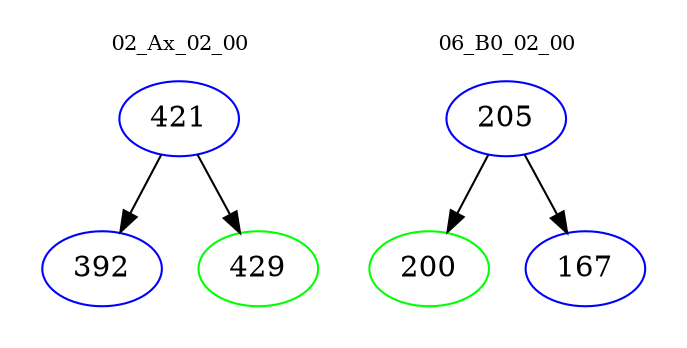 digraph{
subgraph cluster_0 {
color = white
label = "02_Ax_02_00";
fontsize=10;
T0_421 [label="421", color="blue"]
T0_421 -> T0_392 [color="black"]
T0_392 [label="392", color="blue"]
T0_421 -> T0_429 [color="black"]
T0_429 [label="429", color="green"]
}
subgraph cluster_1 {
color = white
label = "06_B0_02_00";
fontsize=10;
T1_205 [label="205", color="blue"]
T1_205 -> T1_200 [color="black"]
T1_200 [label="200", color="green"]
T1_205 -> T1_167 [color="black"]
T1_167 [label="167", color="blue"]
}
}
